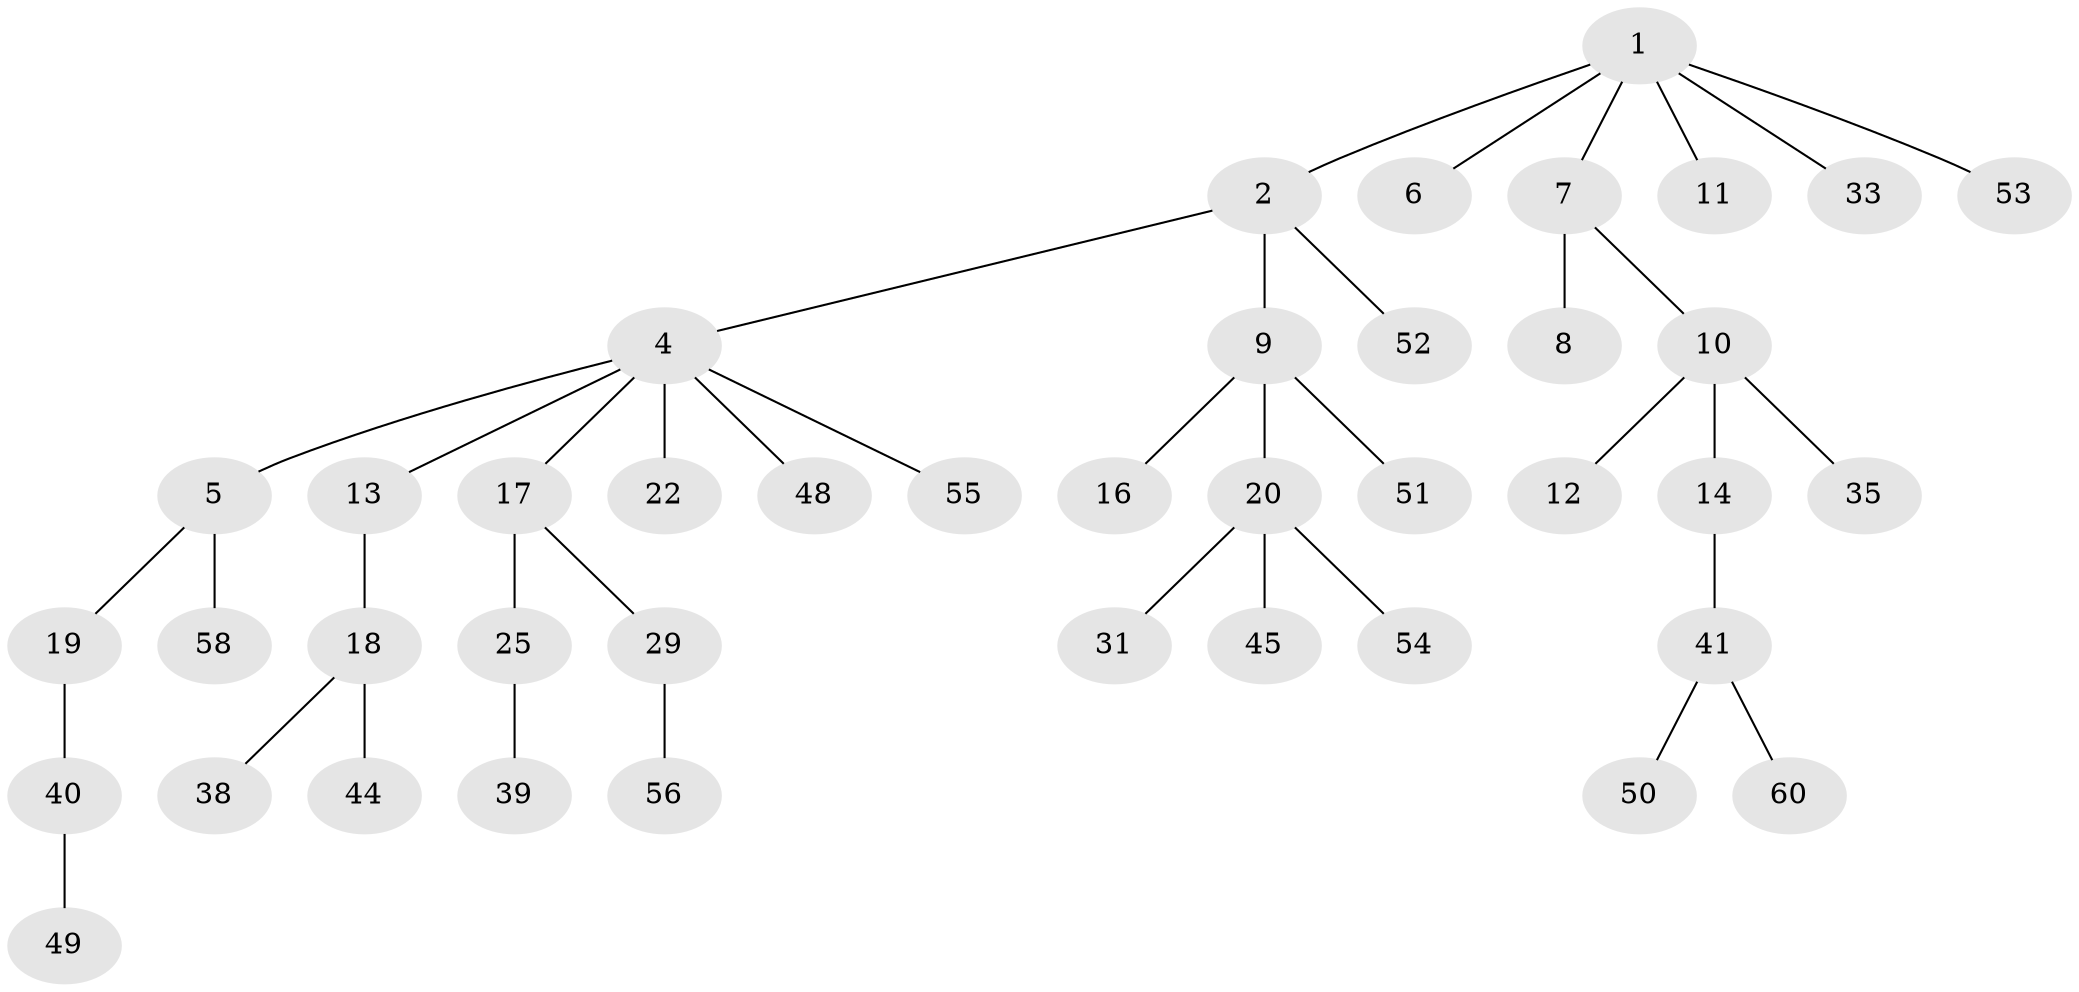 // original degree distribution, {4: 0.11475409836065574, 7: 0.01639344262295082, 2: 0.29508196721311475, 3: 0.08196721311475409, 5: 0.01639344262295082, 1: 0.47540983606557374}
// Generated by graph-tools (version 1.1) at 2025/42/03/06/25 10:42:03]
// undirected, 41 vertices, 40 edges
graph export_dot {
graph [start="1"]
  node [color=gray90,style=filled];
  1 [super="+3"];
  2 [super="+26"];
  4 [super="+28"];
  5 [super="+15"];
  6 [super="+59"];
  7;
  8 [super="+34"];
  9 [super="+21"];
  10 [super="+24"];
  11;
  12;
  13;
  14 [super="+30"];
  16 [super="+37"];
  17 [super="+23"];
  18 [super="+36"];
  19 [super="+27"];
  20 [super="+43"];
  22;
  25;
  29 [super="+32"];
  31 [super="+46"];
  33;
  35;
  38;
  39 [super="+57"];
  40 [super="+42"];
  41 [super="+47"];
  44;
  45;
  48;
  49;
  50;
  51;
  52;
  53;
  54;
  55 [super="+61"];
  56;
  58;
  60;
  1 -- 2;
  1 -- 6;
  1 -- 53;
  1 -- 11;
  1 -- 7;
  1 -- 33;
  2 -- 4;
  2 -- 9;
  2 -- 52;
  4 -- 5;
  4 -- 13;
  4 -- 17;
  4 -- 22;
  4 -- 55;
  4 -- 48;
  5 -- 19;
  5 -- 58;
  7 -- 8;
  7 -- 10;
  9 -- 16;
  9 -- 20;
  9 -- 51;
  10 -- 12;
  10 -- 14;
  10 -- 35;
  13 -- 18;
  14 -- 41;
  17 -- 25;
  17 -- 29;
  18 -- 44;
  18 -- 38;
  19 -- 40;
  20 -- 31;
  20 -- 45;
  20 -- 54;
  25 -- 39;
  29 -- 56;
  40 -- 49;
  41 -- 50;
  41 -- 60;
}
